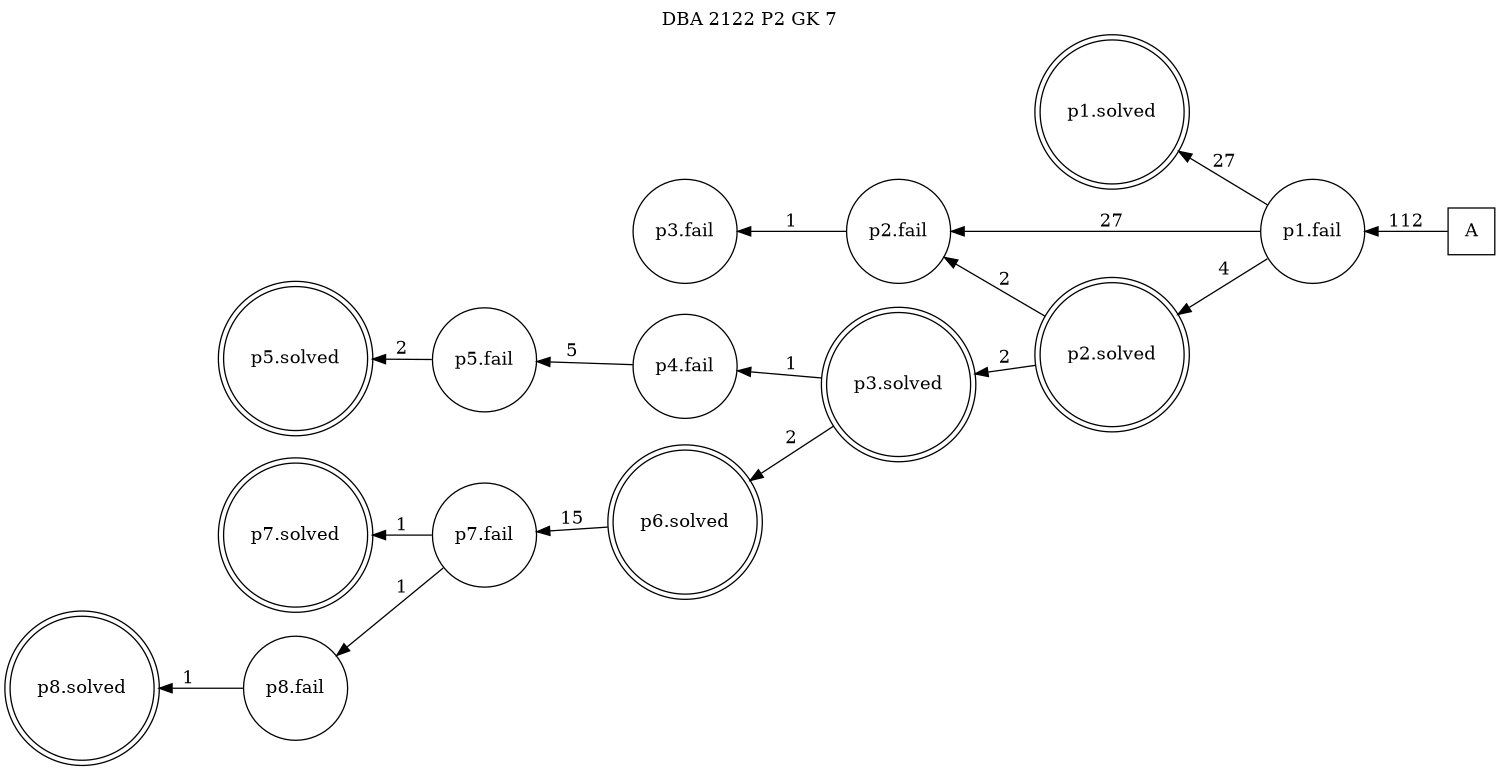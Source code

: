 digraph DBA_2122_P2_GK_7_GOOD {
labelloc="tl"
label= " DBA 2122 P2 GK 7 "
rankdir="RL";
graph [ size=" 10 , 10 !"]

"A" [shape="square" label="A"]
"p1.fail" [shape="circle" label="p1.fail"]
"p1.solved" [shape="doublecircle" label="p1.solved"]
"p2.fail" [shape="circle" label="p2.fail"]
"p2.solved" [shape="doublecircle" label="p2.solved"]
"p3.fail" [shape="circle" label="p3.fail"]
"p3.solved" [shape="doublecircle" label="p3.solved"]
"p4.fail" [shape="circle" label="p4.fail"]
"p5.fail" [shape="circle" label="p5.fail"]
"p5.solved" [shape="doublecircle" label="p5.solved"]
"p6.solved" [shape="doublecircle" label="p6.solved"]
"p7.fail" [shape="circle" label="p7.fail"]
"p7.solved" [shape="doublecircle" label="p7.solved"]
"p8.fail" [shape="circle" label="p8.fail"]
"p8.solved" [shape="doublecircle" label="p8.solved"]
"A" -> "p1.fail" [ label=112]
"p1.fail" -> "p1.solved" [ label=27]
"p1.fail" -> "p2.fail" [ label=27]
"p1.fail" -> "p2.solved" [ label=4]
"p2.fail" -> "p3.fail" [ label=1]
"p2.solved" -> "p2.fail" [ label=2]
"p2.solved" -> "p3.solved" [ label=2]
"p3.solved" -> "p4.fail" [ label=1]
"p3.solved" -> "p6.solved" [ label=2]
"p4.fail" -> "p5.fail" [ label=5]
"p5.fail" -> "p5.solved" [ label=2]
"p6.solved" -> "p7.fail" [ label=15]
"p7.fail" -> "p7.solved" [ label=1]
"p7.fail" -> "p8.fail" [ label=1]
"p8.fail" -> "p8.solved" [ label=1]
}
